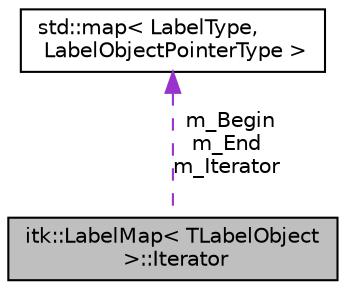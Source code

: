 digraph "itk::LabelMap&lt; TLabelObject &gt;::Iterator"
{
 // LATEX_PDF_SIZE
  edge [fontname="Helvetica",fontsize="10",labelfontname="Helvetica",labelfontsize="10"];
  node [fontname="Helvetica",fontsize="10",shape=record];
  Node1 [label="itk::LabelMap\< TLabelObject\l \>::Iterator",height=0.2,width=0.4,color="black", fillcolor="grey75", style="filled", fontcolor="black",tooltip="A forward iterator over the LabelObjects of a LabelMap."];
  Node2 -> Node1 [dir="back",color="darkorchid3",fontsize="10",style="dashed",label=" m_Begin\nm_End\nm_Iterator" ,fontname="Helvetica"];
  Node2 [label="std::map\< LabelType,\l LabelObjectPointerType \>",height=0.2,width=0.4,color="black", fillcolor="white", style="filled",tooltip=" "];
}
